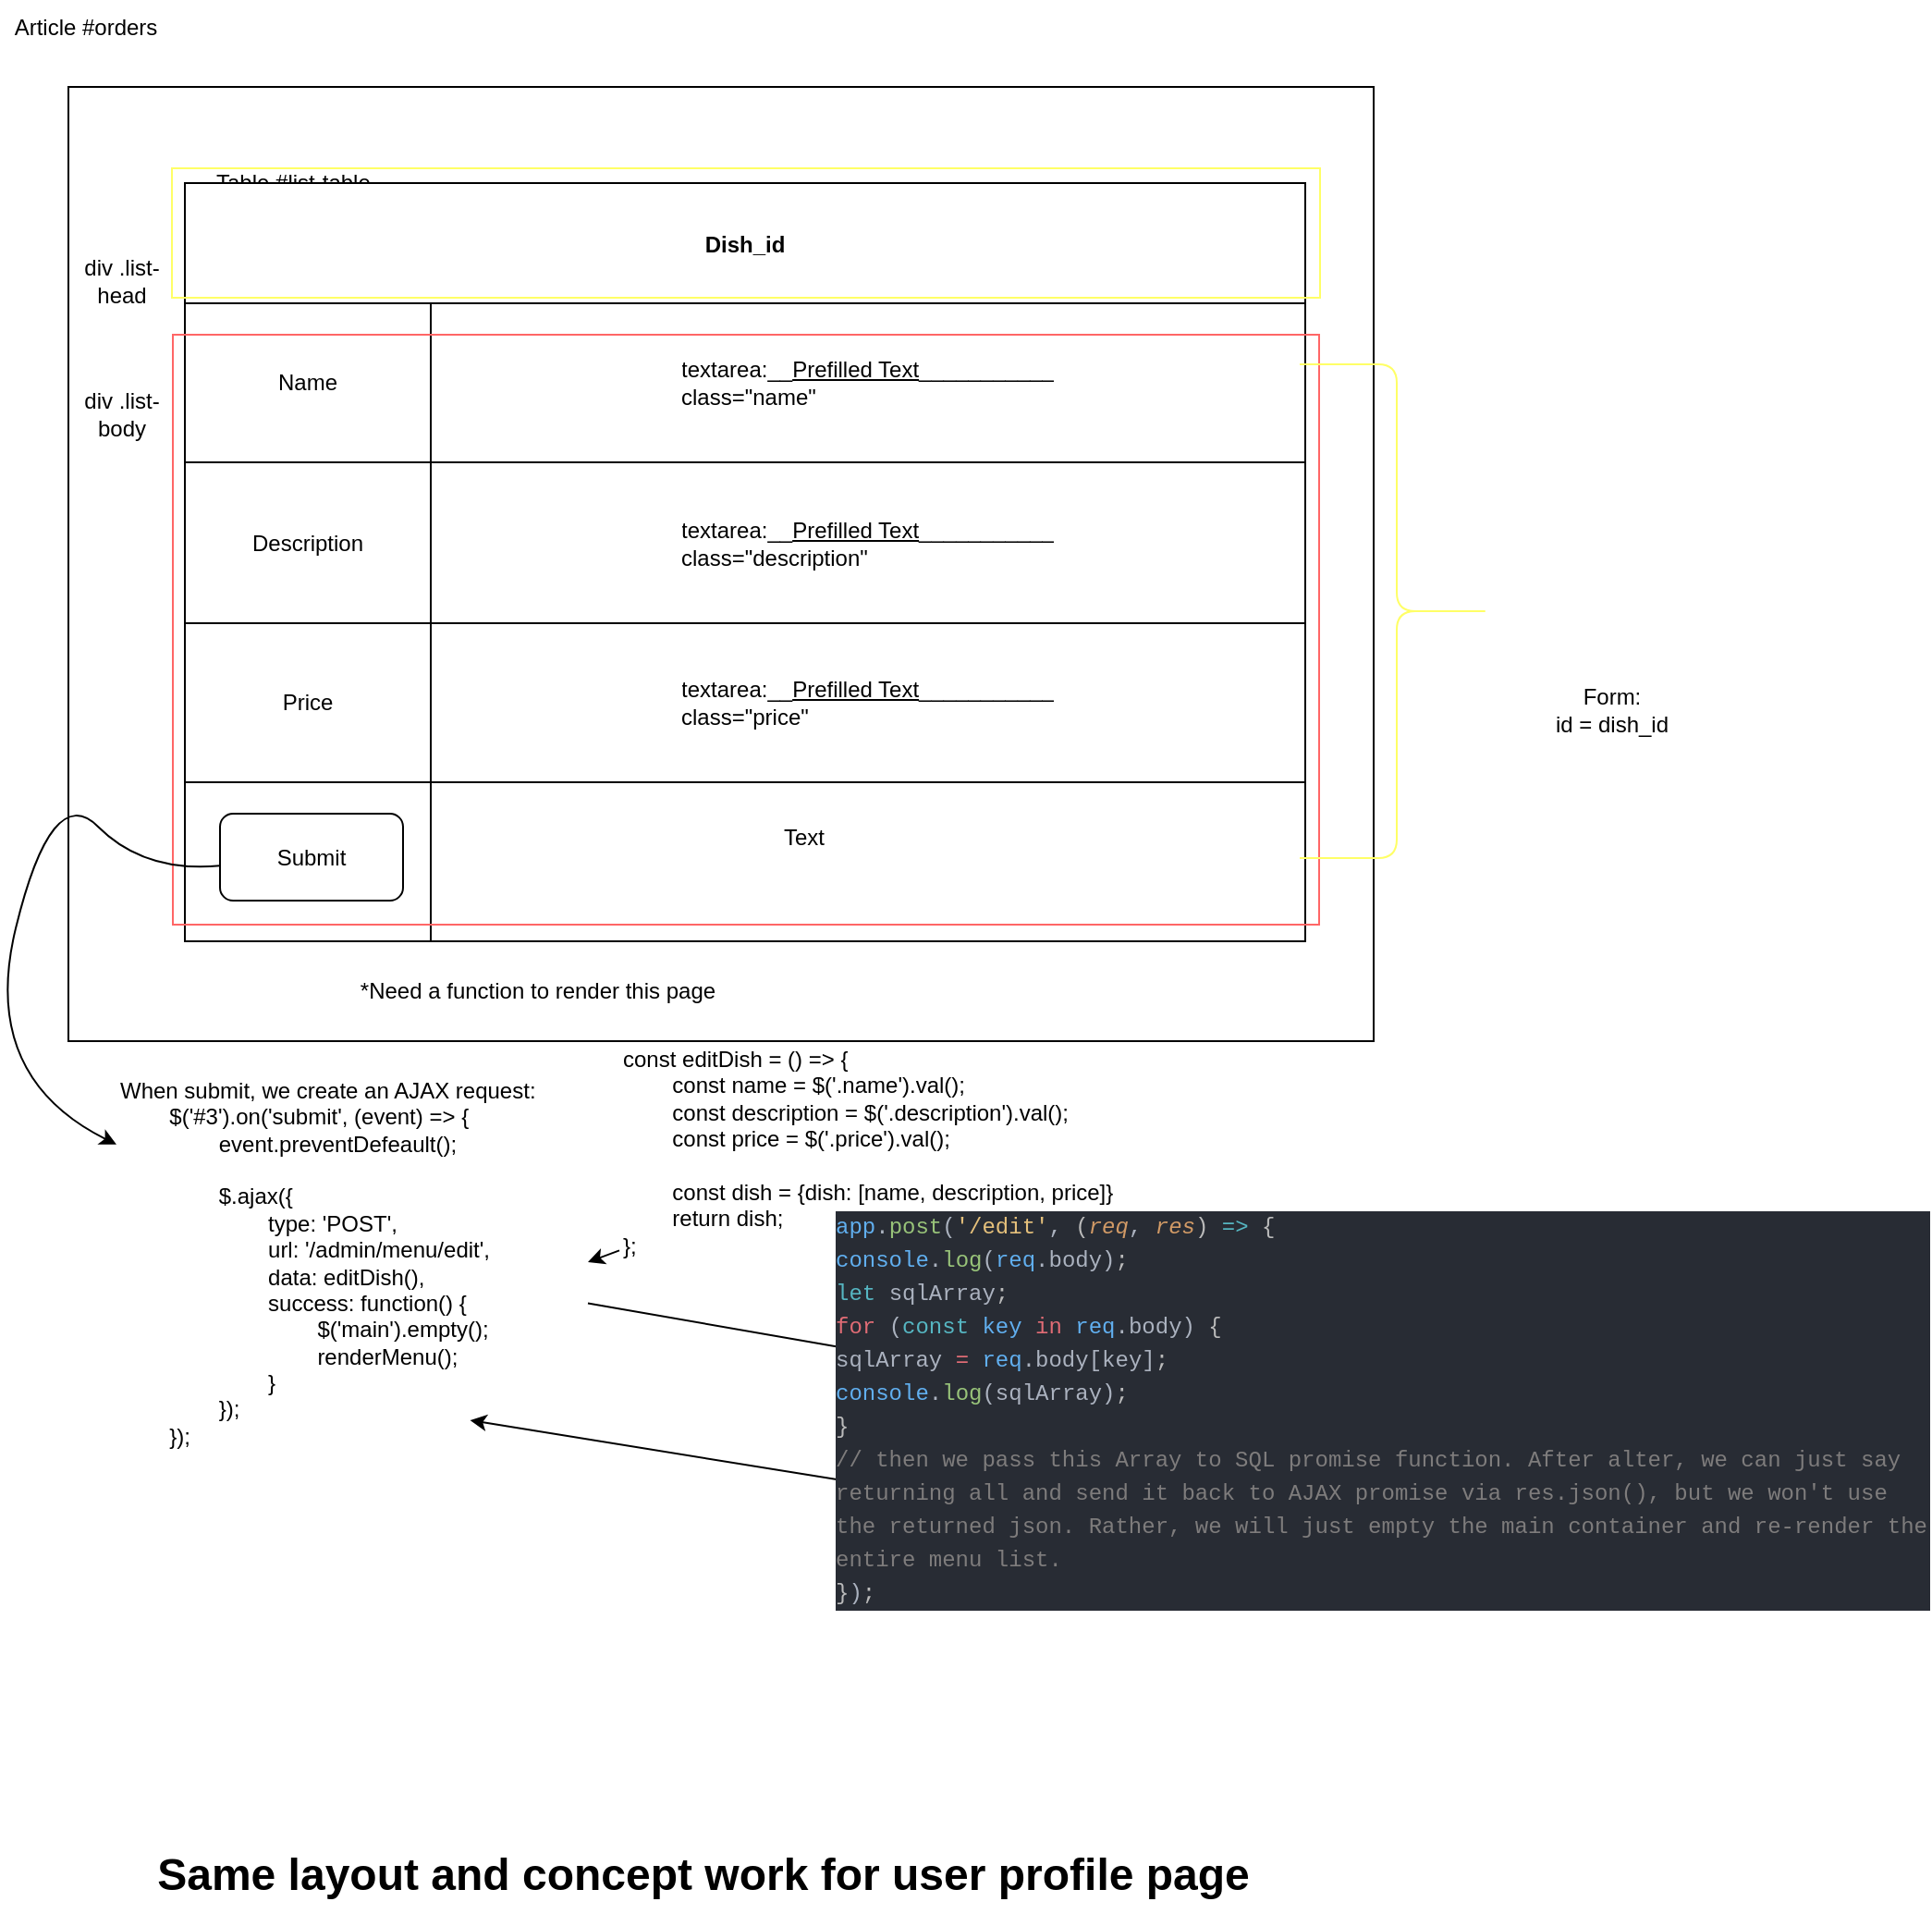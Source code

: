 <mxfile>
    <diagram id="9yPKHBGoRijTp4-pAAlY" name="Page-1">
        <mxGraphModel dx="1136" dy="970" grid="0" gridSize="10" guides="1" tooltips="1" connect="1" arrows="1" fold="1" page="1" pageScale="1" pageWidth="1100" pageHeight="850" math="0" shadow="0">
            <root>
                <mxCell id="0"/>
                <mxCell id="1" parent="0"/>
                <mxCell id="2" value="" style="rounded=0;whiteSpace=wrap;html=1;" parent="1" vertex="1">
                    <mxGeometry x="72" y="92" width="706" height="516" as="geometry"/>
                </mxCell>
                <mxCell id="3" value="Article #orders" style="text;html=1;strokeColor=none;fillColor=none;align=center;verticalAlign=middle;whiteSpace=wrap;rounded=0;" parent="1" vertex="1">
                    <mxGeometry x="35" y="45" width="93" height="30" as="geometry"/>
                </mxCell>
                <mxCell id="25" value="Table #list-table" style="text;html=1;strokeColor=none;fillColor=none;align=left;verticalAlign=middle;whiteSpace=wrap;rounded=0;" parent="1" vertex="1">
                    <mxGeometry x="150" y="129" width="141" height="30" as="geometry"/>
                </mxCell>
                <mxCell id="29" value="*Need a function to render this page" style="text;html=1;strokeColor=none;fillColor=none;align=center;verticalAlign=middle;whiteSpace=wrap;rounded=0;" parent="1" vertex="1">
                    <mxGeometry x="135" y="566" width="382" height="30" as="geometry"/>
                </mxCell>
                <mxCell id="31" value="div .list-body" style="text;html=1;strokeColor=none;fillColor=none;align=center;verticalAlign=middle;whiteSpace=wrap;rounded=0;" parent="1" vertex="1">
                    <mxGeometry x="71" y="254" width="60" height="30" as="geometry"/>
                </mxCell>
                <mxCell id="33" value="div .list-head" style="text;html=1;strokeColor=none;fillColor=none;align=center;verticalAlign=middle;whiteSpace=wrap;rounded=0;" parent="1" vertex="1">
                    <mxGeometry x="71" y="182" width="60" height="30" as="geometry"/>
                </mxCell>
                <mxCell id="37" value="Dish_id" style="shape=table;startSize=65;container=1;collapsible=0;childLayout=tableLayout;fontStyle=1;align=center;pointerEvents=1;" parent="1" vertex="1">
                    <mxGeometry x="135" y="144" width="606" height="410" as="geometry"/>
                </mxCell>
                <mxCell id="38" value="" style="shape=partialRectangle;html=1;whiteSpace=wrap;collapsible=0;dropTarget=0;pointerEvents=0;fillColor=none;top=0;left=0;bottom=0;right=0;points=[[0,0.5],[1,0.5]];portConstraint=eastwest;" parent="37" vertex="1">
                    <mxGeometry y="65" width="606" height="86" as="geometry"/>
                </mxCell>
                <mxCell id="39" value="Name" style="shape=partialRectangle;html=1;whiteSpace=wrap;connectable=0;fillColor=none;top=0;left=0;bottom=0;right=0;overflow=hidden;pointerEvents=1;" parent="38" vertex="1">
                    <mxGeometry width="133" height="86" as="geometry">
                        <mxRectangle width="133" height="86" as="alternateBounds"/>
                    </mxGeometry>
                </mxCell>
                <mxCell id="40" value="textarea:__&lt;u&gt;Prefilled Text&lt;/u&gt;___________&lt;br&gt;&lt;div style=&quot;text-align: left&quot;&gt;&lt;span&gt;class=&quot;name&quot;&lt;/span&gt;&lt;/div&gt;" style="shape=partialRectangle;html=1;whiteSpace=wrap;connectable=0;fillColor=none;top=0;left=0;bottom=0;right=0;overflow=hidden;pointerEvents=1;" parent="38" vertex="1">
                    <mxGeometry x="133" width="473" height="86" as="geometry">
                        <mxRectangle width="473" height="86" as="alternateBounds"/>
                    </mxGeometry>
                </mxCell>
                <mxCell id="42" value="" style="shape=partialRectangle;html=1;whiteSpace=wrap;collapsible=0;dropTarget=0;pointerEvents=0;fillColor=none;top=0;left=0;bottom=0;right=0;points=[[0,0.5],[1,0.5]];portConstraint=eastwest;" parent="37" vertex="1">
                    <mxGeometry y="151" width="606" height="87" as="geometry"/>
                </mxCell>
                <mxCell id="43" value="Description" style="shape=partialRectangle;html=1;whiteSpace=wrap;connectable=0;fillColor=none;top=0;left=0;bottom=0;right=0;overflow=hidden;pointerEvents=1;" parent="42" vertex="1">
                    <mxGeometry width="133" height="87" as="geometry">
                        <mxRectangle width="133" height="87" as="alternateBounds"/>
                    </mxGeometry>
                </mxCell>
                <mxCell id="44" value="textarea:__&lt;u&gt;Prefilled Text&lt;/u&gt;___________&lt;br&gt;&lt;div style=&quot;text-align: left&quot;&gt;class=&quot;description&quot;&lt;/div&gt;" style="shape=partialRectangle;html=1;whiteSpace=wrap;connectable=0;fillColor=none;top=0;left=0;bottom=0;right=0;overflow=hidden;pointerEvents=1;" parent="42" vertex="1">
                    <mxGeometry x="133" width="473" height="87" as="geometry">
                        <mxRectangle width="473" height="87" as="alternateBounds"/>
                    </mxGeometry>
                </mxCell>
                <mxCell id="46" value="" style="shape=partialRectangle;html=1;whiteSpace=wrap;collapsible=0;dropTarget=0;pointerEvents=0;fillColor=none;top=0;left=0;bottom=0;right=0;points=[[0,0.5],[1,0.5]];portConstraint=eastwest;" parent="37" vertex="1">
                    <mxGeometry y="238" width="606" height="86" as="geometry"/>
                </mxCell>
                <mxCell id="47" value="Price" style="shape=partialRectangle;html=1;whiteSpace=wrap;connectable=0;fillColor=none;top=0;left=0;bottom=0;right=0;overflow=hidden;pointerEvents=1;" parent="46" vertex="1">
                    <mxGeometry width="133" height="86" as="geometry">
                        <mxRectangle width="133" height="86" as="alternateBounds"/>
                    </mxGeometry>
                </mxCell>
                <mxCell id="48" value="textarea:__&lt;u&gt;Prefilled Text&lt;/u&gt;___________&lt;br&gt;&lt;div style=&quot;text-align: left&quot;&gt;class=&quot;price&quot;&lt;/div&gt;" style="shape=partialRectangle;html=1;whiteSpace=wrap;connectable=0;fillColor=none;top=0;left=0;bottom=0;right=0;overflow=hidden;pointerEvents=1;" parent="46" vertex="1">
                    <mxGeometry x="133" width="473" height="86" as="geometry">
                        <mxRectangle width="473" height="86" as="alternateBounds"/>
                    </mxGeometry>
                </mxCell>
                <mxCell id="50" style="shape=partialRectangle;html=1;whiteSpace=wrap;collapsible=0;dropTarget=0;pointerEvents=0;fillColor=none;top=0;left=0;bottom=0;right=0;points=[[0,0.5],[1,0.5]];portConstraint=eastwest;" parent="37" vertex="1">
                    <mxGeometry y="324" width="606" height="86" as="geometry"/>
                </mxCell>
                <mxCell id="51" style="shape=partialRectangle;html=1;whiteSpace=wrap;connectable=0;fillColor=none;top=0;left=0;bottom=0;right=0;overflow=hidden;pointerEvents=1;" parent="50" vertex="1">
                    <mxGeometry width="133" height="86" as="geometry">
                        <mxRectangle width="133" height="86" as="alternateBounds"/>
                    </mxGeometry>
                </mxCell>
                <mxCell id="52" style="shape=partialRectangle;html=1;whiteSpace=wrap;connectable=0;fillColor=none;top=0;left=0;bottom=0;right=0;overflow=hidden;pointerEvents=1;" parent="50" vertex="1">
                    <mxGeometry x="133" width="473" height="86" as="geometry">
                        <mxRectangle width="473" height="86" as="alternateBounds"/>
                    </mxGeometry>
                </mxCell>
                <mxCell id="32" value="" style="rounded=0;whiteSpace=wrap;html=1;strokeColor=#FFFF66;fillColor=none;" parent="1" vertex="1">
                    <mxGeometry x="128" y="136" width="621" height="70" as="geometry"/>
                </mxCell>
                <mxCell id="30" value="" style="rounded=0;whiteSpace=wrap;html=1;fillColor=none;fontColor=#ffffff;strokeColor=#FF6666;" parent="1" vertex="1">
                    <mxGeometry x="128.5" y="226" width="620" height="319" as="geometry"/>
                </mxCell>
                <mxCell id="53" value="Submit" style="rounded=1;whiteSpace=wrap;html=1;" parent="1" vertex="1">
                    <mxGeometry x="154" y="485" width="99" height="47" as="geometry"/>
                </mxCell>
                <mxCell id="54" value="" style="curved=1;endArrow=classic;html=1;" parent="1" source="53" edge="1" target="56">
                    <mxGeometry width="50" height="50" relative="1" as="geometry">
                        <mxPoint x="63" y="517" as="sourcePoint"/>
                        <mxPoint x="92" y="649" as="targetPoint"/>
                        <Array as="points">
                            <mxPoint x="113" y="517"/>
                            <mxPoint x="63" y="467"/>
                            <mxPoint x="24" y="627"/>
                        </Array>
                    </mxGeometry>
                </mxCell>
                <mxCell id="64" style="edgeStyle=none;html=1;" edge="1" parent="1" source="56">
                    <mxGeometry relative="1" as="geometry">
                        <mxPoint x="500" y="775.391" as="targetPoint"/>
                    </mxGeometry>
                </mxCell>
                <mxCell id="56" value="When submit, we create an AJAX request:&lt;br&gt;&lt;span&gt;&#9;&lt;/span&gt;&lt;span style=&quot;white-space: pre&quot;&gt;&#9;&lt;/span&gt;$('#3').on('submit', (event) =&amp;gt; {&lt;br&gt;&lt;span&gt;&#9;&lt;/span&gt;&lt;span&gt;&#9;&lt;/span&gt;&lt;span style=&quot;white-space: pre&quot;&gt;&#9;&lt;/span&gt;&lt;span style=&quot;white-space: pre&quot;&gt;&#9;&lt;/span&gt;event.preventDefeault();&lt;br&gt;&lt;span style=&quot;white-space: pre&quot;&gt;&#9;&lt;/span&gt;&lt;span style=&quot;white-space: pre&quot;&gt;&#9;&lt;/span&gt;&lt;br&gt;&lt;span&gt;&#9;&lt;/span&gt;&lt;span&gt;&#9;&lt;/span&gt;&lt;span style=&quot;white-space: pre&quot;&gt;&#9;&lt;/span&gt;&lt;span style=&quot;white-space: pre&quot;&gt;&#9;&lt;/span&gt;$.ajax({&lt;br&gt;&lt;span style=&quot;white-space: pre&quot;&gt;&#9;&lt;/span&gt;&lt;span style=&quot;white-space: pre&quot;&gt;&#9;&lt;/span&gt;&lt;span style=&quot;white-space: pre&quot;&gt;&#9;&lt;/span&gt;type: 'POST',&lt;br&gt;&lt;span style=&quot;white-space: pre&quot;&gt;&#9;&lt;/span&gt;&lt;span style=&quot;white-space: pre&quot;&gt;&#9;&lt;/span&gt;&lt;span style=&quot;white-space: pre&quot;&gt;&#9;&lt;/span&gt;url: '/admin/menu/edit',&lt;br&gt;&lt;span style=&quot;white-space: pre&quot;&gt;&#9;&lt;/span&gt;&lt;span style=&quot;white-space: pre&quot;&gt;&#9;&lt;/span&gt;&lt;span style=&quot;white-space: pre&quot;&gt;&#9;&lt;/span&gt;data: editDish(),&lt;br&gt;&lt;span style=&quot;white-space: pre&quot;&gt;&#9;&lt;/span&gt;&lt;span style=&quot;white-space: pre&quot;&gt;&#9;&lt;/span&gt;&lt;span style=&quot;white-space: pre&quot;&gt;&#9;&lt;/span&gt;success: function() {&lt;br&gt;&lt;span style=&quot;white-space: pre&quot;&gt;&#9;&lt;/span&gt;&lt;span style=&quot;white-space: pre&quot;&gt;&#9;&lt;/span&gt;&lt;span style=&quot;white-space: pre&quot;&gt;&#9;&lt;/span&gt;&lt;span style=&quot;white-space: pre&quot;&gt;&#9;&lt;/span&gt;$('main').empty();&lt;br&gt;&lt;span style=&quot;white-space: pre&quot;&gt;&#9;&lt;/span&gt;&lt;span style=&quot;white-space: pre&quot;&gt;&#9;&lt;/span&gt;&lt;span style=&quot;white-space: pre&quot;&gt;&#9;&lt;/span&gt;&lt;span style=&quot;white-space: pre&quot;&gt;&#9;&lt;/span&gt;renderMenu();&lt;br&gt;&lt;span style=&quot;white-space: pre&quot;&gt;&#9;&lt;/span&gt;&lt;span style=&quot;white-space: pre&quot;&gt;&#9;&lt;/span&gt;&lt;span style=&quot;white-space: pre&quot;&gt;&#9;&lt;/span&gt;}&lt;span style=&quot;white-space: pre&quot;&gt;&#9;&lt;/span&gt;&lt;br&gt;&lt;span&gt;&#9;&lt;/span&gt;&lt;span&gt;&#9;&lt;/span&gt;&lt;span style=&quot;white-space: pre&quot;&gt;&#9;&lt;/span&gt;&lt;span style=&quot;white-space: pre&quot;&gt;&#9;&lt;/span&gt;});&lt;br&gt;&lt;span&gt;&#9;&lt;/span&gt;&lt;span style=&quot;white-space: pre&quot;&gt;&#9;&lt;/span&gt;});" style="text;html=1;strokeColor=none;fillColor=none;align=left;verticalAlign=middle;whiteSpace=wrap;rounded=0;" parent="1" vertex="1">
                    <mxGeometry x="98" y="642" width="255" height="171" as="geometry"/>
                </mxCell>
                <mxCell id="57" value="" style="shape=curlyBracket;whiteSpace=wrap;html=1;rounded=1;flipH=1;strokeColor=#FFFF66;" parent="1" vertex="1">
                    <mxGeometry x="738" y="242" width="105" height="267" as="geometry"/>
                </mxCell>
                <mxCell id="58" value="Form:&lt;br&gt;id = dish_id" style="text;html=1;strokeColor=none;fillColor=none;align=center;verticalAlign=middle;whiteSpace=wrap;rounded=0;" parent="1" vertex="1">
                    <mxGeometry x="841" y="358" width="132" height="141" as="geometry"/>
                </mxCell>
                <mxCell id="59" value="Text" style="text;html=1;strokeColor=none;fillColor=none;align=center;verticalAlign=middle;whiteSpace=wrap;rounded=0;" parent="1" vertex="1">
                    <mxGeometry x="440" y="483" width="60" height="30" as="geometry"/>
                </mxCell>
                <mxCell id="63" style="edgeStyle=none;html=1;entryX=1;entryY=0.5;entryDx=0;entryDy=0;" edge="1" parent="1" source="60" target="56">
                    <mxGeometry relative="1" as="geometry"/>
                </mxCell>
                <mxCell id="60" value="const editDish = () =&amp;gt; {&lt;br&gt;&lt;span style=&quot;white-space: pre&quot;&gt;&#9;&lt;/span&gt;const name = $('.name').val();&lt;br&gt;&lt;span style=&quot;white-space: pre&quot;&gt;&#9;&lt;/span&gt;const description = $('.description').val();&lt;br&gt;&lt;span style=&quot;white-space: pre&quot;&gt;&#9;&lt;/span&gt;const price = $('.price').val();&lt;br&gt;&lt;br&gt;&lt;span style=&quot;white-space: pre&quot;&gt;&#9;&lt;/span&gt;const dish = {dish: [name, description, price]}&lt;br&gt;&lt;span style=&quot;white-space: pre&quot;&gt;&#9;&lt;/span&gt;return dish;&lt;br&gt;};" style="text;html=1;strokeColor=none;fillColor=none;align=left;verticalAlign=middle;whiteSpace=wrap;rounded=0;" parent="1" vertex="1">
                    <mxGeometry x="370" y="577" width="287" height="182" as="geometry"/>
                </mxCell>
                <mxCell id="66" style="edgeStyle=none;html=1;exitX=0;exitY=1;exitDx=0;exitDy=0;entryX=0.75;entryY=1;entryDx=0;entryDy=0;" edge="1" parent="1" target="56">
                    <mxGeometry relative="1" as="geometry">
                        <mxPoint x="500" y="847" as="sourcePoint"/>
                    </mxGeometry>
                </mxCell>
                <mxCell id="67" value="&lt;meta charset=&quot;utf-8&quot;&gt;&lt;div style=&quot;color: rgb(187, 187, 187); background-color: rgb(40, 44, 52); font-family: &amp;quot;azeret mono&amp;quot;, menlo, monaco, &amp;quot;courier new&amp;quot;, monospace, menlo, monaco, &amp;quot;courier new&amp;quot;, monospace; font-weight: normal; font-size: 12px; line-height: 18px;&quot;&gt;&lt;div&gt;&lt;span style=&quot;color: #61afef&quot;&gt;app&lt;/span&gt;&lt;span style=&quot;color: #abb2bf&quot;&gt;.&lt;/span&gt;&lt;span style=&quot;color: #98c379&quot;&gt;post&lt;/span&gt;&lt;span style=&quot;color: #abb2bf&quot;&gt;(&lt;/span&gt;&lt;span style=&quot;color: #e5c07b&quot;&gt;'/edit'&lt;/span&gt;&lt;span style=&quot;color: #abb2bf&quot;&gt;,&lt;/span&gt;&lt;span style=&quot;color: #bbbbbb&quot;&gt; (&lt;/span&gt;&lt;span style=&quot;color: #d19a66 ; font-style: italic&quot;&gt;req&lt;/span&gt;&lt;span style=&quot;color: #abb2bf&quot;&gt;,&lt;/span&gt;&lt;span style=&quot;color: #bbbbbb&quot;&gt; &lt;/span&gt;&lt;span style=&quot;color: #d19a66 ; font-style: italic&quot;&gt;res&lt;/span&gt;&lt;span style=&quot;color: #bbbbbb&quot;&gt;) &lt;/span&gt;&lt;span style=&quot;color: #56b6c2&quot;&gt;=&amp;gt;&lt;/span&gt;&lt;span style=&quot;color: #bbbbbb&quot;&gt; {&lt;/span&gt;&lt;/div&gt;&lt;div&gt;&lt;span style=&quot;color: #bbbbbb&quot;&gt;  &lt;/span&gt;&lt;span style=&quot;color: #61afef&quot;&gt;console&lt;/span&gt;&lt;span style=&quot;color: #abb2bf&quot;&gt;.&lt;/span&gt;&lt;span style=&quot;color: #98c379&quot;&gt;log&lt;/span&gt;&lt;span style=&quot;color: #abb2bf&quot;&gt;(&lt;/span&gt;&lt;span style=&quot;color: #61afef&quot;&gt;req&lt;/span&gt;&lt;span style=&quot;color: #abb2bf&quot;&gt;.body)&lt;/span&gt;&lt;span style=&quot;color: #bbbbbb&quot;&gt;;&lt;/span&gt;&lt;/div&gt;&lt;div&gt;&lt;span style=&quot;color: #bbbbbb&quot;&gt;  &lt;/span&gt;&lt;span style=&quot;color: #56b6c2&quot;&gt;let&lt;/span&gt;&lt;span style=&quot;color: #bbbbbb&quot;&gt; &lt;/span&gt;&lt;span style=&quot;color: #abb2bf&quot;&gt;sqlArray&lt;/span&gt;&lt;span style=&quot;color: #bbbbbb&quot;&gt;;&lt;/span&gt;&lt;/div&gt;&lt;div&gt;&lt;span style=&quot;color: #bbbbbb&quot;&gt;  &lt;/span&gt;&lt;span style=&quot;color: #e06c75&quot;&gt;for&lt;/span&gt;&lt;span style=&quot;color: #bbbbbb&quot;&gt; &lt;/span&gt;&lt;span style=&quot;color: #abb2bf&quot;&gt;(&lt;/span&gt;&lt;span style=&quot;color: #56b6c2&quot;&gt;const&lt;/span&gt;&lt;span style=&quot;color: #bbbbbb&quot;&gt; &lt;/span&gt;&lt;span style=&quot;color: #61afef&quot;&gt;key&lt;/span&gt;&lt;span style=&quot;color: #bbbbbb&quot;&gt; &lt;/span&gt;&lt;span style=&quot;color: #e06c75&quot;&gt;in&lt;/span&gt;&lt;span style=&quot;color: #bbbbbb&quot;&gt; &lt;/span&gt;&lt;span style=&quot;color: #61afef&quot;&gt;req&lt;/span&gt;&lt;span style=&quot;color: #abb2bf&quot;&gt;.body)&lt;/span&gt;&lt;span style=&quot;color: #bbbbbb&quot;&gt; {&lt;/span&gt;&lt;/div&gt;&lt;div&gt;&lt;span style=&quot;color: #bbbbbb&quot;&gt;    &lt;/span&gt;&lt;span style=&quot;color: #abb2bf&quot;&gt;sqlArray&lt;/span&gt;&lt;span style=&quot;color: #bbbbbb&quot;&gt; &lt;/span&gt;&lt;span style=&quot;color: #e06c75&quot;&gt;=&lt;/span&gt;&lt;span style=&quot;color: #bbbbbb&quot;&gt; &lt;/span&gt;&lt;span style=&quot;color: #61afef&quot;&gt;req&lt;/span&gt;&lt;span style=&quot;color: #abb2bf&quot;&gt;.body[key]&lt;/span&gt;&lt;span style=&quot;color: #bbbbbb&quot;&gt;;  &lt;/span&gt;&lt;/div&gt;&lt;div&gt;&lt;span style=&quot;color: #bbbbbb&quot;&gt;    &lt;/span&gt;&lt;span style=&quot;color: #61afef&quot;&gt;console&lt;/span&gt;&lt;span style=&quot;color: #abb2bf&quot;&gt;.&lt;/span&gt;&lt;span style=&quot;color: #98c379&quot;&gt;log&lt;/span&gt;&lt;span style=&quot;color: #abb2bf&quot;&gt;(sqlArray)&lt;/span&gt;&lt;span style=&quot;color: #bbbbbb&quot;&gt;;&lt;/span&gt;&lt;/div&gt;&lt;div&gt;&lt;span style=&quot;color: #bbbbbb&quot;&gt;  }&lt;/span&gt;&lt;/div&gt;&lt;div&gt;&lt;span style=&quot;color: #bbbbbb&quot;&gt;  &lt;/span&gt;&lt;span style=&quot;color: #7e7c7c&quot;&gt;// then we pass this Array to SQL promise function. After alter, we can just say returning all and send it back to AJAX promise via res.json(), but we won't use the returned json. Rather, we will just empty the main container and re-render the entire menu list.&lt;/span&gt;&lt;/div&gt;&lt;div&gt;&lt;span style=&quot;color: #bbbbbb&quot;&gt;}&lt;/span&gt;&lt;span style=&quot;color: #abb2bf&quot;&gt;)&lt;/span&gt;&lt;span style=&quot;color: #bbbbbb&quot;&gt;;&lt;/span&gt;&lt;/div&gt;&lt;/div&gt;" style="text;whiteSpace=wrap;html=1;" vertex="1" parent="1">
                    <mxGeometry x="485" y="693" width="594" height="230" as="geometry"/>
                </mxCell>
                <mxCell id="69" value="Same layout and concept work for user profile page" style="text;strokeColor=none;fillColor=none;html=1;fontSize=24;fontStyle=1;verticalAlign=middle;align=center;" vertex="1" parent="1">
                    <mxGeometry x="98" y="1039" width="633" height="40" as="geometry"/>
                </mxCell>
            </root>
        </mxGraphModel>
    </diagram>
</mxfile>

